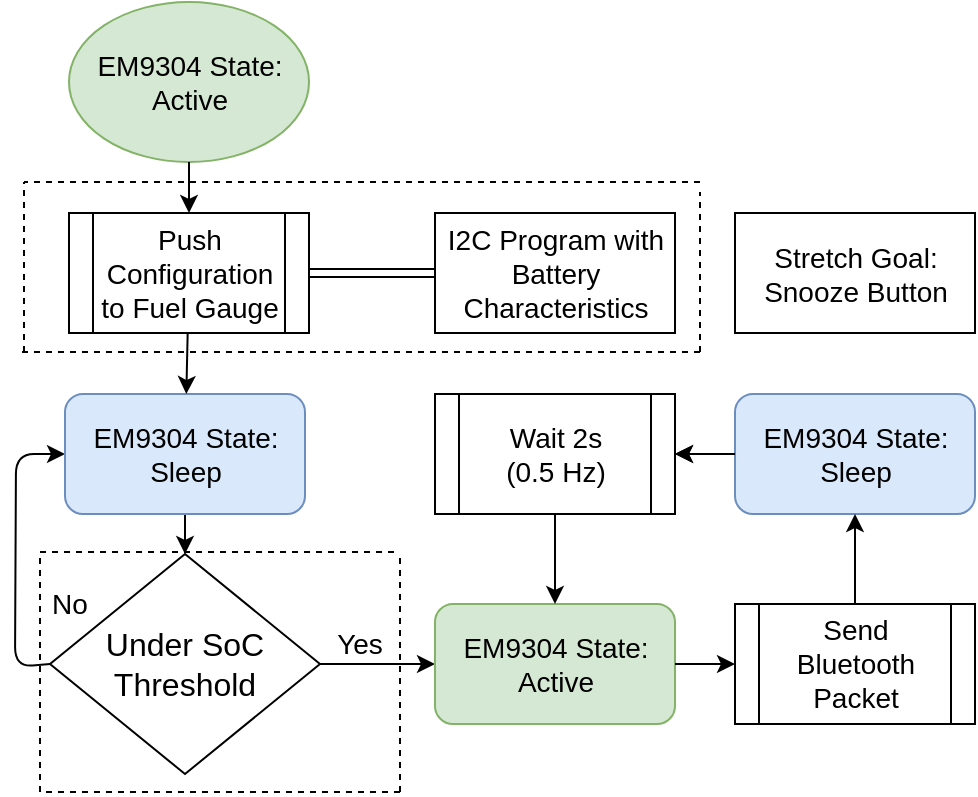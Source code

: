 <mxfile pages="1" version="11.2.5" type="device"><diagram id="dmPKkVFVDXk9Wn2ukL3T" name="Page-1"><mxGraphModel dx="1550" dy="867" grid="1" gridSize="10" guides="1" tooltips="1" connect="1" arrows="1" fold="1" page="1" pageScale="1" pageWidth="850" pageHeight="1100" math="0" shadow="0"><root><mxCell id="0"/><mxCell id="1" parent="0"/><mxCell id="f7P8xceRM8dcNw7MzTmP-5" value="&lt;font size=&quot;3&quot;&gt;Under SoC Threshold&lt;br&gt;&lt;/font&gt;" style="rhombus;whiteSpace=wrap;html=1;" parent="1" vertex="1"><mxGeometry x="145" y="311" width="135" height="110" as="geometry"/></mxCell><mxCell id="f7P8xceRM8dcNw7MzTmP-6" style="edgeStyle=orthogonalEdgeStyle;rounded=0;orthogonalLoop=1;jettySize=auto;html=1;exitX=0.5;exitY=1;exitDx=0;exitDy=0;" parent="1" edge="1"><mxGeometry relative="1" as="geometry"><mxPoint x="212.5" y="280.5" as="targetPoint"/><mxPoint x="213" y="281" as="sourcePoint"/></mxGeometry></mxCell><mxCell id="f7P8xceRM8dcNw7MzTmP-8" value="" style="endArrow=classic;html=1;" parent="1" source="f7P8xceRM8dcNw7MzTmP-22" target="f7P8xceRM8dcNw7MzTmP-5" edge="1"><mxGeometry width="50" height="50" relative="1" as="geometry"><mxPoint x="212.5" y="280.5" as="sourcePoint"/><mxPoint x="32.5" y="441" as="targetPoint"/></mxGeometry></mxCell><mxCell id="f7P8xceRM8dcNw7MzTmP-9" value="" style="endArrow=classic;html=1;exitX=1;exitY=0.5;exitDx=0;exitDy=0;entryX=0;entryY=0.5;entryDx=0;entryDy=0;" parent="1" source="f7P8xceRM8dcNw7MzTmP-5" edge="1"><mxGeometry width="50" height="50" relative="1" as="geometry"><mxPoint x="122.5" y="581" as="sourcePoint"/><mxPoint x="337.5" y="366" as="targetPoint"/></mxGeometry></mxCell><mxCell id="f7P8xceRM8dcNw7MzTmP-10" value="" style="endArrow=classic;html=1;exitX=0;exitY=0.5;exitDx=0;exitDy=0;" parent="1" source="f7P8xceRM8dcNw7MzTmP-5" target="f7P8xceRM8dcNw7MzTmP-22" edge="1"><mxGeometry width="50" height="50" relative="1" as="geometry"><mxPoint x="122.5" y="581" as="sourcePoint"/><mxPoint x="152.5" y="240.5" as="targetPoint"/><Array as="points"><mxPoint x="127.5" y="367.5"/><mxPoint x="128" y="261"/></Array></mxGeometry></mxCell><mxCell id="f7P8xceRM8dcNw7MzTmP-16" value="&lt;font style=&quot;font-size: 14px&quot;&gt;Yes&lt;/font&gt;" style="text;html=1;strokeColor=none;fillColor=none;align=center;verticalAlign=middle;whiteSpace=wrap;rounded=0;" parent="1" vertex="1"><mxGeometry x="280" y="346" width="40" height="20" as="geometry"/></mxCell><mxCell id="f7P8xceRM8dcNw7MzTmP-17" value="&lt;font style=&quot;font-size: 14px&quot;&gt;No&lt;/font&gt;" style="text;html=1;strokeColor=none;fillColor=none;align=center;verticalAlign=middle;whiteSpace=wrap;rounded=0;" parent="1" vertex="1"><mxGeometry x="134.5" y="326" width="40" height="20" as="geometry"/></mxCell><mxCell id="f7P8xceRM8dcNw7MzTmP-20" value="&lt;div&gt;&lt;font style=&quot;font-size: 14px&quot;&gt;&lt;font style=&quot;font-size: 14px&quot;&gt;Stretch Goal: Snooze Button&lt;/font&gt;&lt;br&gt;&lt;/font&gt;&lt;/div&gt;" style="rounded=0;whiteSpace=wrap;html=1;" parent="1" vertex="1"><mxGeometry x="487.5" y="140.5" width="120" height="60" as="geometry"/></mxCell><mxCell id="f7P8xceRM8dcNw7MzTmP-21" value="&lt;font style=&quot;font-size: 14px&quot;&gt;EM9304 State: Active&lt;/font&gt;" style="ellipse;whiteSpace=wrap;html=1;fillColor=#d5e8d4;strokeColor=#82b366;" parent="1" vertex="1"><mxGeometry x="154.5" y="35" width="120" height="80" as="geometry"/></mxCell><mxCell id="f7P8xceRM8dcNw7MzTmP-22" value="&lt;font style=&quot;font-size: 14px&quot;&gt;EM9304 State: Sleep&lt;/font&gt;" style="rounded=1;whiteSpace=wrap;html=1;fillColor=#dae8fc;strokeColor=#6c8ebf;" parent="1" vertex="1"><mxGeometry x="152.5" y="231" width="120" height="60" as="geometry"/></mxCell><mxCell id="f7P8xceRM8dcNw7MzTmP-26" value="&lt;font style=&quot;font-size: 14px&quot;&gt;Push Configuration to Fuel Gauge&lt;/font&gt;" style="shape=process;whiteSpace=wrap;html=1;backgroundOutline=1;" parent="1" vertex="1"><mxGeometry x="154.5" y="140.5" width="120" height="60" as="geometry"/></mxCell><mxCell id="f7P8xceRM8dcNw7MzTmP-27" value="" style="endArrow=classic;html=1;" parent="1" source="f7P8xceRM8dcNw7MzTmP-21" target="f7P8xceRM8dcNw7MzTmP-26" edge="1"><mxGeometry width="50" height="50" relative="1" as="geometry"><mxPoint x="122" y="595" as="sourcePoint"/><mxPoint x="172" y="545" as="targetPoint"/></mxGeometry></mxCell><mxCell id="f7P8xceRM8dcNw7MzTmP-28" value="" style="endArrow=classic;html=1;" parent="1" source="f7P8xceRM8dcNw7MzTmP-26" target="f7P8xceRM8dcNw7MzTmP-22" edge="1"><mxGeometry width="50" height="50" relative="1" as="geometry"><mxPoint x="120" y="600" as="sourcePoint"/><mxPoint x="170" y="550" as="targetPoint"/></mxGeometry></mxCell><mxCell id="f7P8xceRM8dcNw7MzTmP-31" value="&lt;font style=&quot;font-size: 14px&quot;&gt;I2C Program with Battery Characteristics&lt;br&gt;&lt;/font&gt;" style="rounded=0;whiteSpace=wrap;html=1;" parent="1" vertex="1"><mxGeometry x="337.5" y="140.5" width="120" height="60" as="geometry"/></mxCell><mxCell id="f7P8xceRM8dcNw7MzTmP-33" value="" style="shape=link;html=1;" parent="1" source="f7P8xceRM8dcNw7MzTmP-31" target="f7P8xceRM8dcNw7MzTmP-26" edge="1"><mxGeometry width="50" height="50" relative="1" as="geometry"><mxPoint x="122" y="595" as="sourcePoint"/><mxPoint x="172" y="545" as="targetPoint"/></mxGeometry></mxCell><mxCell id="f7P8xceRM8dcNw7MzTmP-34" value="" style="endArrow=none;dashed=1;html=1;" parent="1" edge="1"><mxGeometry width="50" height="50" relative="1" as="geometry"><mxPoint x="132" y="210" as="sourcePoint"/><mxPoint x="132" y="125" as="targetPoint"/></mxGeometry></mxCell><mxCell id="f7P8xceRM8dcNw7MzTmP-35" value="" style="endArrow=none;dashed=1;html=1;" parent="1" edge="1"><mxGeometry width="50" height="50" relative="1" as="geometry"><mxPoint x="470" y="125" as="sourcePoint"/><mxPoint x="132" y="125" as="targetPoint"/></mxGeometry></mxCell><mxCell id="f7P8xceRM8dcNw7MzTmP-37" value="" style="endArrow=none;dashed=1;html=1;" parent="1" edge="1"><mxGeometry width="50" height="50" relative="1" as="geometry"><mxPoint x="470" y="210" as="sourcePoint"/><mxPoint x="130" y="210" as="targetPoint"/></mxGeometry></mxCell><mxCell id="R1CY-CN6oHjdRK79Ofba-1" value="&lt;font style=&quot;font-size: 14px&quot;&gt;EM9304 State: Active&lt;/font&gt;" style="rounded=1;whiteSpace=wrap;html=1;fillColor=#d5e8d4;strokeColor=#82b366;" parent="1" vertex="1"><mxGeometry x="337.5" y="336" width="120" height="60" as="geometry"/></mxCell><mxCell id="R1CY-CN6oHjdRK79Ofba-2" value="" style="edgeStyle=orthogonalEdgeStyle;rounded=0;orthogonalLoop=1;jettySize=auto;html=1;" parent="1" source="R1CY-CN6oHjdRK79Ofba-3" target="R1CY-CN6oHjdRK79Ofba-8" edge="1"><mxGeometry relative="1" as="geometry"/></mxCell><mxCell id="R1CY-CN6oHjdRK79Ofba-3" value="&lt;font style=&quot;font-size: 14px&quot;&gt;EM9304 State: Sleep&lt;/font&gt;" style="rounded=1;whiteSpace=wrap;html=1;fillColor=#dae8fc;strokeColor=#6c8ebf;" parent="1" vertex="1"><mxGeometry x="487.5" y="231" width="120" height="60" as="geometry"/></mxCell><mxCell id="R1CY-CN6oHjdRK79Ofba-4" value="" style="endArrow=classic;html=1;" parent="1" source="R1CY-CN6oHjdRK79Ofba-1" target="R1CY-CN6oHjdRK79Ofba-7" edge="1"><mxGeometry width="50" height="50" relative="1" as="geometry"><mxPoint x="67.5" y="581" as="sourcePoint"/><mxPoint x="397.5" y="420.5" as="targetPoint"/></mxGeometry></mxCell><mxCell id="R1CY-CN6oHjdRK79Ofba-5" value="" style="endArrow=classic;html=1;" parent="1" source="R1CY-CN6oHjdRK79Ofba-7" target="R1CY-CN6oHjdRK79Ofba-3" edge="1"><mxGeometry width="50" height="50" relative="1" as="geometry"><mxPoint x="455.088" y="444.353" as="sourcePoint"/><mxPoint x="117.5" y="520.5" as="targetPoint"/></mxGeometry></mxCell><mxCell id="R1CY-CN6oHjdRK79Ofba-6" value="" style="endArrow=classic;html=1;" parent="1" source="R1CY-CN6oHjdRK79Ofba-3" target="R1CY-CN6oHjdRK79Ofba-8" edge="1"><mxGeometry width="50" height="50" relative="1" as="geometry"><mxPoint x="27.5" y="581" as="sourcePoint"/><mxPoint x="547.5" y="400.5" as="targetPoint"/><Array as="points"/></mxGeometry></mxCell><mxCell id="R1CY-CN6oHjdRK79Ofba-7" value="&lt;font style=&quot;font-size: 14px&quot;&gt;Send Bluetooth Packet&lt;/font&gt;" style="shape=process;whiteSpace=wrap;html=1;backgroundOutline=1;" parent="1" vertex="1"><mxGeometry x="487.5" y="336" width="120" height="60" as="geometry"/></mxCell><mxCell id="R1CY-CN6oHjdRK79Ofba-8" value="&lt;div&gt;&lt;font style=&quot;font-size: 14px&quot;&gt;Wait 2s&lt;/font&gt;&lt;/div&gt;&lt;div&gt;&lt;font style=&quot;font-size: 14px&quot;&gt; (0.5 Hz) &lt;/font&gt;&lt;/div&gt;" style="shape=process;whiteSpace=wrap;html=1;backgroundOutline=1;" parent="1" vertex="1"><mxGeometry x="337.5" y="231" width="120" height="60" as="geometry"/></mxCell><mxCell id="R1CY-CN6oHjdRK79Ofba-9" value="" style="endArrow=classic;html=1;" parent="1" source="R1CY-CN6oHjdRK79Ofba-8" target="R1CY-CN6oHjdRK79Ofba-1" edge="1"><mxGeometry width="50" height="50" relative="1" as="geometry"><mxPoint x="120" y="490" as="sourcePoint"/><mxPoint x="170" y="440" as="targetPoint"/></mxGeometry></mxCell><mxCell id="R1CY-CN6oHjdRK79Ofba-10" value="" style="endArrow=none;dashed=1;html=1;" parent="1" edge="1"><mxGeometry width="50" height="50" relative="1" as="geometry"><mxPoint x="470" y="210" as="sourcePoint"/><mxPoint x="470" y="130" as="targetPoint"/></mxGeometry></mxCell><mxCell id="-WJeyo-HDHmMaBiBhMog-1" value="" style="endArrow=none;dashed=1;html=1;" edge="1" parent="1"><mxGeometry width="50" height="50" relative="1" as="geometry"><mxPoint x="140" y="430" as="sourcePoint"/><mxPoint x="140" y="310" as="targetPoint"/></mxGeometry></mxCell><mxCell id="-WJeyo-HDHmMaBiBhMog-2" value="" style="endArrow=none;dashed=1;html=1;" edge="1" parent="1"><mxGeometry width="50" height="50" relative="1" as="geometry"><mxPoint x="140" y="310" as="sourcePoint"/><mxPoint x="320" y="310" as="targetPoint"/></mxGeometry></mxCell><mxCell id="-WJeyo-HDHmMaBiBhMog-3" value="" style="endArrow=none;dashed=1;html=1;" edge="1" parent="1"><mxGeometry width="50" height="50" relative="1" as="geometry"><mxPoint x="320" y="430" as="sourcePoint"/><mxPoint x="140" y="430" as="targetPoint"/></mxGeometry></mxCell><mxCell id="-WJeyo-HDHmMaBiBhMog-4" value="" style="endArrow=none;dashed=1;html=1;" edge="1" parent="1"><mxGeometry width="50" height="50" relative="1" as="geometry"><mxPoint x="320" y="430" as="sourcePoint"/><mxPoint x="320" y="310" as="targetPoint"/></mxGeometry></mxCell><mxCell id="-WJeyo-HDHmMaBiBhMog-5" style="edgeStyle=orthogonalEdgeStyle;rounded=0;orthogonalLoop=1;jettySize=auto;html=1;exitX=0.5;exitY=1;exitDx=0;exitDy=0;" edge="1" parent="1" source="f7P8xceRM8dcNw7MzTmP-16" target="f7P8xceRM8dcNw7MzTmP-16"><mxGeometry relative="1" as="geometry"/></mxCell></root></mxGraphModel></diagram></mxfile>